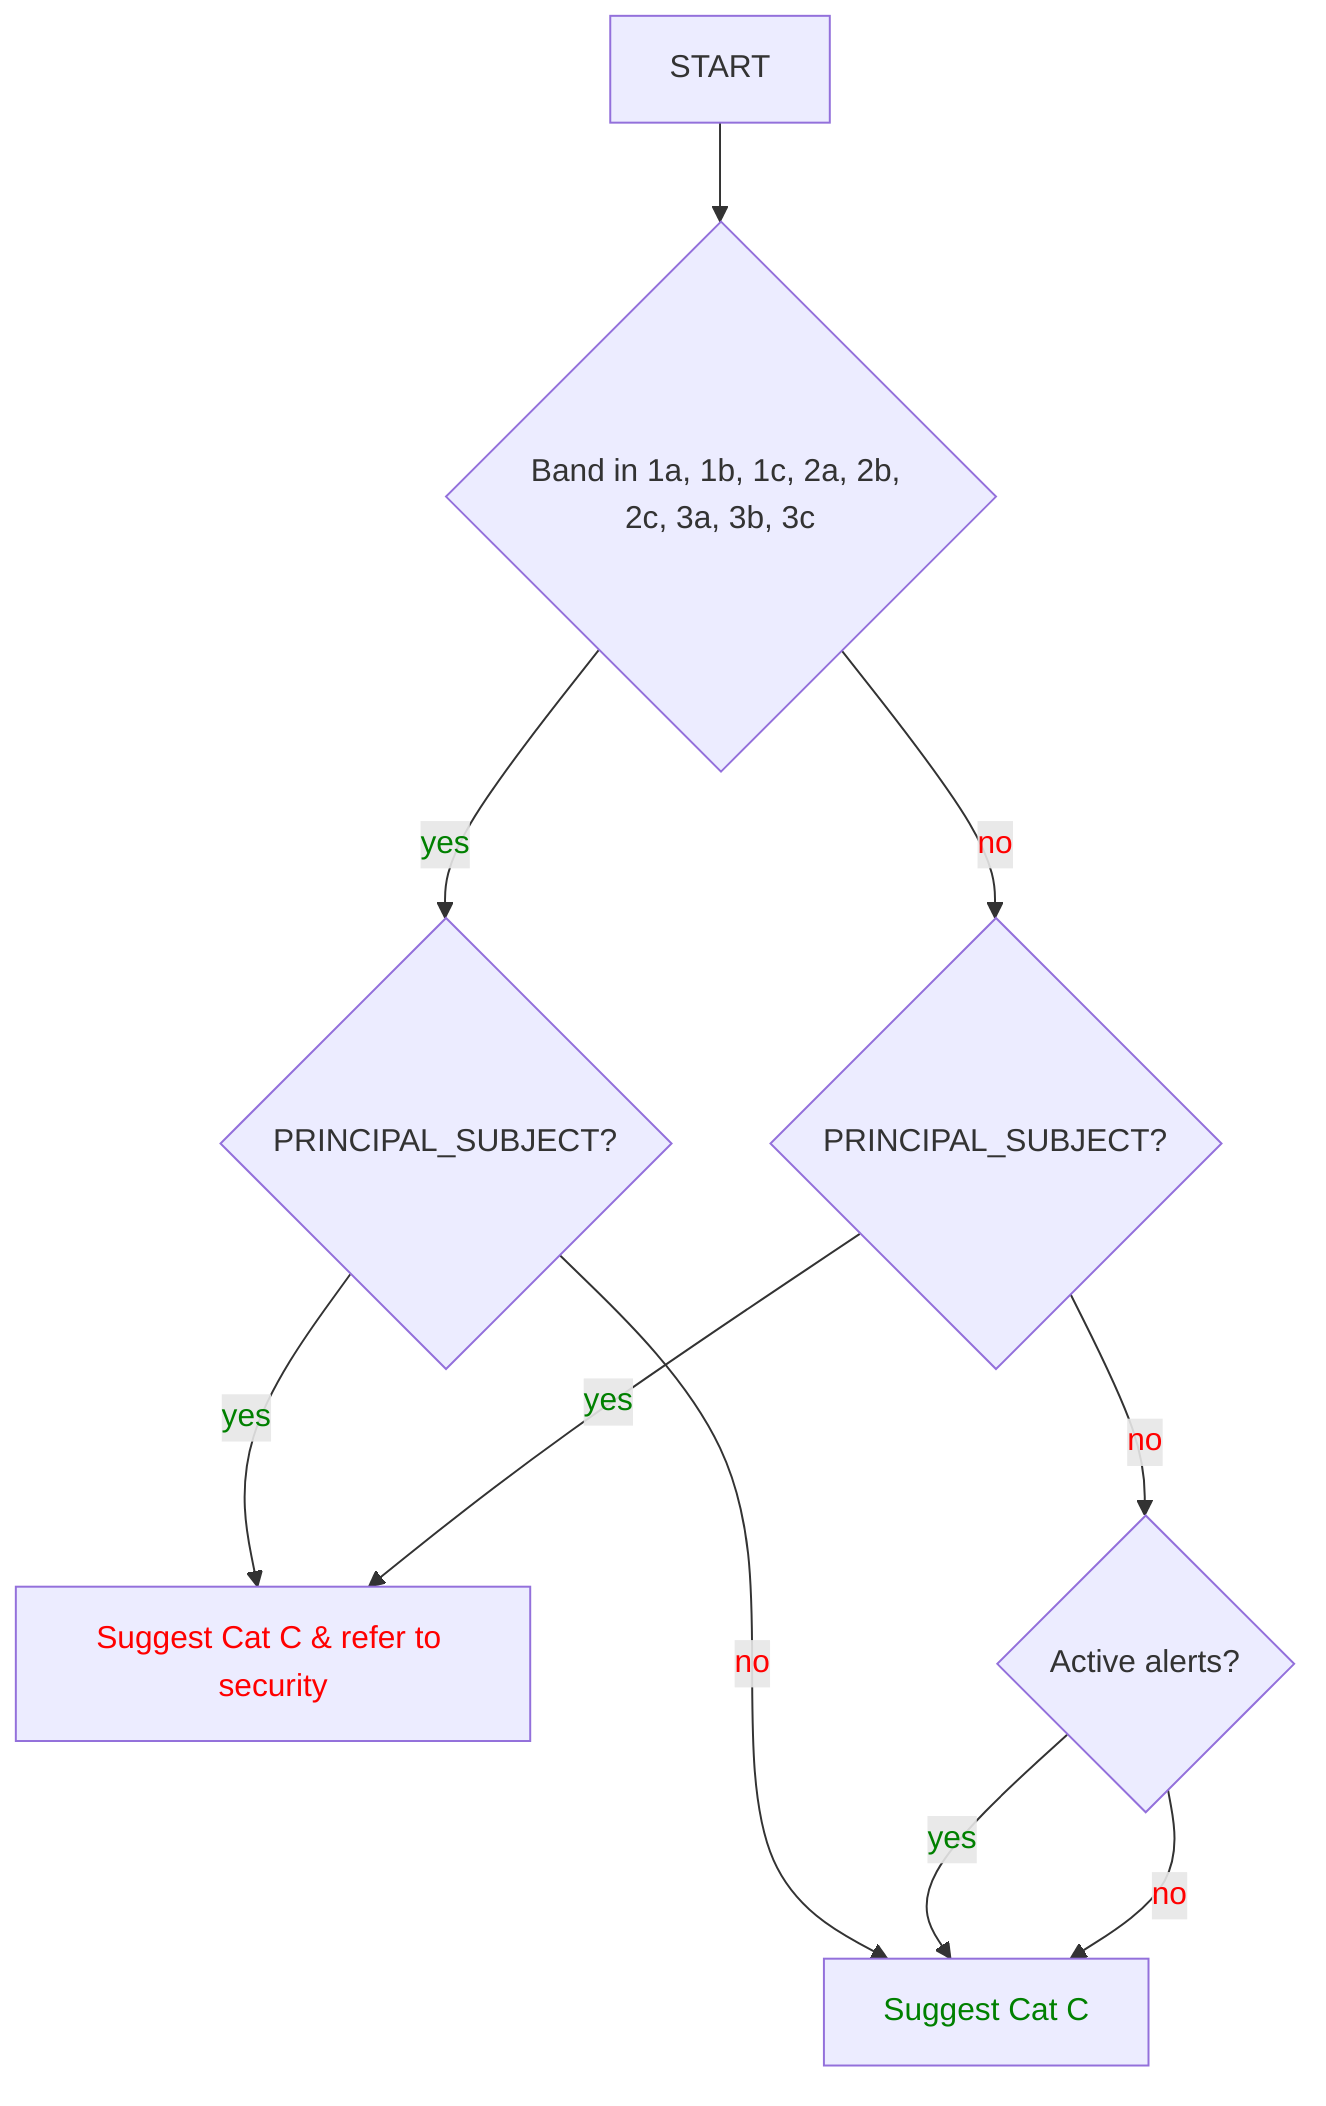 flowchart TD
    A[START] --> B{Band in 1a, 1b, 1c, 2a, 2b, 2c, 3a, 3b, 3c}
    B --> |yes| C{PRINCIPAL_SUBJECT?}
    C --> |yes| C_SEC[Suggest Cat C & refer to security]
    C --> |no| C_NOSEC[Suggest Cat C]
    B --> |no| G{PRINCIPAL_SUBJECT?}
    G --> |yes| C_SEC
    G --> |no| CHECK_ALERTS{Active alerts?}
    CHECK_ALERTS --> |yes| C_NOSEC
    CHECK_ALERTS --> |no| C_NOSEC
    style C_SEC color:red
    style C_NOSEC color:green
    linkStyle 1,2,5,7 color:green
    linkStyle 3,4,6,8 color:red